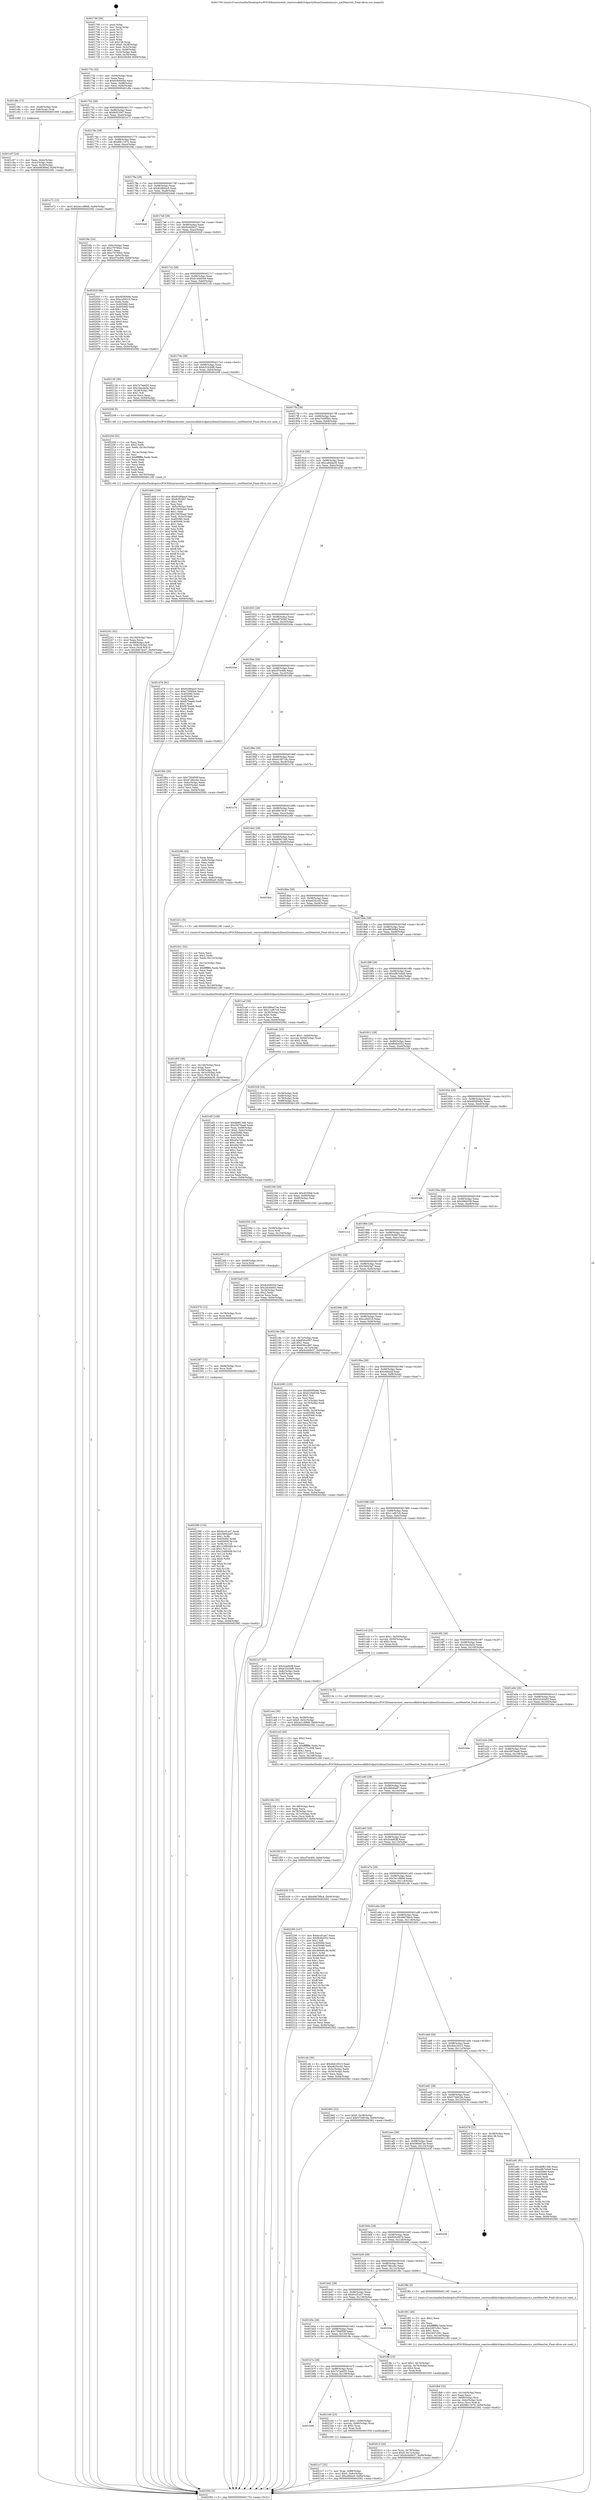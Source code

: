 digraph "0x401700" {
  label = "0x401700 (/mnt/c/Users/mathe/Desktop/tcc/POCII/binaries/extr_reactossdklib3rdpartylibxml2xmlmemory.c_xmlMemGet_Final-ollvm.out::main(0))"
  labelloc = "t"
  node[shape=record]

  Entry [label="",width=0.3,height=0.3,shape=circle,fillcolor=black,style=filled]
  "0x401732" [label="{
     0x401732 [32]\l
     | [instrs]\l
     &nbsp;&nbsp;0x401732 \<+6\>: mov -0x94(%rbp),%eax\l
     &nbsp;&nbsp;0x401738 \<+2\>: mov %eax,%ecx\l
     &nbsp;&nbsp;0x40173a \<+6\>: sub $0x8c6d005d,%ecx\l
     &nbsp;&nbsp;0x401740 \<+6\>: mov %eax,-0x98(%rbp)\l
     &nbsp;&nbsp;0x401746 \<+6\>: mov %ecx,-0x9c(%rbp)\l
     &nbsp;&nbsp;0x40174c \<+6\>: je 0000000000401c8a \<main+0x58a\>\l
  }"]
  "0x401c8a" [label="{
     0x401c8a [13]\l
     | [instrs]\l
     &nbsp;&nbsp;0x401c8a \<+4\>: mov -0x48(%rbp),%rax\l
     &nbsp;&nbsp;0x401c8e \<+4\>: mov 0x8(%rax),%rdi\l
     &nbsp;&nbsp;0x401c92 \<+5\>: call 0000000000401060 \<atoi@plt\>\l
     | [calls]\l
     &nbsp;&nbsp;0x401060 \{1\} (unknown)\l
  }"]
  "0x401752" [label="{
     0x401752 [28]\l
     | [instrs]\l
     &nbsp;&nbsp;0x401752 \<+5\>: jmp 0000000000401757 \<main+0x57\>\l
     &nbsp;&nbsp;0x401757 \<+6\>: mov -0x98(%rbp),%eax\l
     &nbsp;&nbsp;0x40175d \<+5\>: sub $0x8cf23f47,%eax\l
     &nbsp;&nbsp;0x401762 \<+6\>: mov %eax,-0xa0(%rbp)\l
     &nbsp;&nbsp;0x401768 \<+6\>: je 0000000000401e72 \<main+0x772\>\l
  }"]
  Exit [label="",width=0.3,height=0.3,shape=circle,fillcolor=black,style=filled,peripheries=2]
  "0x401e72" [label="{
     0x401e72 [15]\l
     | [instrs]\l
     &nbsp;&nbsp;0x401e72 \<+10\>: movl $0x3e1c8866,-0x94(%rbp)\l
     &nbsp;&nbsp;0x401e7c \<+5\>: jmp 0000000000402582 \<main+0xe82\>\l
  }"]
  "0x40176e" [label="{
     0x40176e [28]\l
     | [instrs]\l
     &nbsp;&nbsp;0x40176e \<+5\>: jmp 0000000000401773 \<main+0x73\>\l
     &nbsp;&nbsp;0x401773 \<+6\>: mov -0x98(%rbp),%eax\l
     &nbsp;&nbsp;0x401779 \<+5\>: sub $0x8fb11670,%eax\l
     &nbsp;&nbsp;0x40177e \<+6\>: mov %eax,-0xa4(%rbp)\l
     &nbsp;&nbsp;0x401784 \<+6\>: je 0000000000401fdc \<main+0x8dc\>\l
  }"]
  "0x402396" [label="{
     0x402396 [154]\l
     | [instrs]\l
     &nbsp;&nbsp;0x402396 \<+5\>: mov $0x6ccf1a47,%eax\l
     &nbsp;&nbsp;0x40239b \<+5\>: mov $0x3864da97,%esi\l
     &nbsp;&nbsp;0x4023a0 \<+3\>: mov $0x1,%r8b\l
     &nbsp;&nbsp;0x4023a3 \<+8\>: mov 0x405060,%r9d\l
     &nbsp;&nbsp;0x4023ab \<+8\>: mov 0x405068,%r10d\l
     &nbsp;&nbsp;0x4023b3 \<+3\>: mov %r9d,%r11d\l
     &nbsp;&nbsp;0x4023b6 \<+7\>: add $0x12480449,%r11d\l
     &nbsp;&nbsp;0x4023bd \<+4\>: sub $0x1,%r11d\l
     &nbsp;&nbsp;0x4023c1 \<+7\>: sub $0x12480449,%r11d\l
     &nbsp;&nbsp;0x4023c8 \<+4\>: imul %r11d,%r9d\l
     &nbsp;&nbsp;0x4023cc \<+4\>: and $0x1,%r9d\l
     &nbsp;&nbsp;0x4023d0 \<+4\>: cmp $0x0,%r9d\l
     &nbsp;&nbsp;0x4023d4 \<+3\>: sete %bl\l
     &nbsp;&nbsp;0x4023d7 \<+4\>: cmp $0xa,%r10d\l
     &nbsp;&nbsp;0x4023db \<+4\>: setl %r14b\l
     &nbsp;&nbsp;0x4023df \<+3\>: mov %bl,%r15b\l
     &nbsp;&nbsp;0x4023e2 \<+4\>: xor $0xff,%r15b\l
     &nbsp;&nbsp;0x4023e6 \<+3\>: mov %r14b,%r12b\l
     &nbsp;&nbsp;0x4023e9 \<+4\>: xor $0xff,%r12b\l
     &nbsp;&nbsp;0x4023ed \<+4\>: xor $0x1,%r8b\l
     &nbsp;&nbsp;0x4023f1 \<+3\>: mov %r15b,%r13b\l
     &nbsp;&nbsp;0x4023f4 \<+4\>: and $0xff,%r13b\l
     &nbsp;&nbsp;0x4023f8 \<+3\>: and %r8b,%bl\l
     &nbsp;&nbsp;0x4023fb \<+3\>: mov %r12b,%cl\l
     &nbsp;&nbsp;0x4023fe \<+3\>: and $0xff,%cl\l
     &nbsp;&nbsp;0x402401 \<+3\>: and %r8b,%r14b\l
     &nbsp;&nbsp;0x402404 \<+3\>: or %bl,%r13b\l
     &nbsp;&nbsp;0x402407 \<+3\>: or %r14b,%cl\l
     &nbsp;&nbsp;0x40240a \<+3\>: xor %cl,%r13b\l
     &nbsp;&nbsp;0x40240d \<+3\>: or %r12b,%r15b\l
     &nbsp;&nbsp;0x402410 \<+4\>: xor $0xff,%r15b\l
     &nbsp;&nbsp;0x402414 \<+4\>: or $0x1,%r8b\l
     &nbsp;&nbsp;0x402418 \<+3\>: and %r8b,%r15b\l
     &nbsp;&nbsp;0x40241b \<+3\>: or %r15b,%r13b\l
     &nbsp;&nbsp;0x40241e \<+4\>: test $0x1,%r13b\l
     &nbsp;&nbsp;0x402422 \<+3\>: cmovne %esi,%eax\l
     &nbsp;&nbsp;0x402425 \<+6\>: mov %eax,-0x94(%rbp)\l
     &nbsp;&nbsp;0x40242b \<+5\>: jmp 0000000000402582 \<main+0xe82\>\l
  }"]
  "0x401fdc" [label="{
     0x401fdc [34]\l
     | [instrs]\l
     &nbsp;&nbsp;0x401fdc \<+3\>: mov -0x6c(%rbp),%eax\l
     &nbsp;&nbsp;0x401fdf \<+5\>: sub $0xc79784ec,%eax\l
     &nbsp;&nbsp;0x401fe4 \<+3\>: add $0x1,%eax\l
     &nbsp;&nbsp;0x401fe7 \<+5\>: add $0xc79784ec,%eax\l
     &nbsp;&nbsp;0x401fec \<+3\>: mov %eax,-0x6c(%rbp)\l
     &nbsp;&nbsp;0x401fef \<+10\>: movl $0xcf7ec6f4,-0x94(%rbp)\l
     &nbsp;&nbsp;0x401ff9 \<+5\>: jmp 0000000000402582 \<main+0xe82\>\l
  }"]
  "0x40178a" [label="{
     0x40178a [28]\l
     | [instrs]\l
     &nbsp;&nbsp;0x40178a \<+5\>: jmp 000000000040178f \<main+0x8f\>\l
     &nbsp;&nbsp;0x40178f \<+6\>: mov -0x98(%rbp),%eax\l
     &nbsp;&nbsp;0x401795 \<+5\>: sub $0x92d84ac0,%eax\l
     &nbsp;&nbsp;0x40179a \<+6\>: mov %eax,-0xa8(%rbp)\l
     &nbsp;&nbsp;0x4017a0 \<+6\>: je 00000000004024a8 \<main+0xda8\>\l
  }"]
  "0x402387" [label="{
     0x402387 [15]\l
     | [instrs]\l
     &nbsp;&nbsp;0x402387 \<+7\>: mov -0x88(%rbp),%rcx\l
     &nbsp;&nbsp;0x40238e \<+3\>: mov %rcx,%rdi\l
     &nbsp;&nbsp;0x402391 \<+5\>: call 0000000000401030 \<free@plt\>\l
     | [calls]\l
     &nbsp;&nbsp;0x401030 \{1\} (unknown)\l
  }"]
  "0x4024a8" [label="{
     0x4024a8\l
  }", style=dashed]
  "0x4017a6" [label="{
     0x4017a6 [28]\l
     | [instrs]\l
     &nbsp;&nbsp;0x4017a6 \<+5\>: jmp 00000000004017ab \<main+0xab\>\l
     &nbsp;&nbsp;0x4017ab \<+6\>: mov -0x98(%rbp),%eax\l
     &nbsp;&nbsp;0x4017b1 \<+5\>: sub $0x9c440b37,%eax\l
     &nbsp;&nbsp;0x4017b6 \<+6\>: mov %eax,-0xac(%rbp)\l
     &nbsp;&nbsp;0x4017bc \<+6\>: je 000000000040202f \<main+0x92f\>\l
  }"]
  "0x40237b" [label="{
     0x40237b [12]\l
     | [instrs]\l
     &nbsp;&nbsp;0x40237b \<+4\>: mov -0x78(%rbp),%rcx\l
     &nbsp;&nbsp;0x40237f \<+3\>: mov %rcx,%rdi\l
     &nbsp;&nbsp;0x402382 \<+5\>: call 0000000000401030 \<free@plt\>\l
     | [calls]\l
     &nbsp;&nbsp;0x401030 \{1\} (unknown)\l
  }"]
  "0x40202f" [label="{
     0x40202f [86]\l
     | [instrs]\l
     &nbsp;&nbsp;0x40202f \<+5\>: mov $0xfd595b9e,%eax\l
     &nbsp;&nbsp;0x402034 \<+5\>: mov $0xca58316,%ecx\l
     &nbsp;&nbsp;0x402039 \<+2\>: xor %edx,%edx\l
     &nbsp;&nbsp;0x40203b \<+7\>: mov 0x405060,%esi\l
     &nbsp;&nbsp;0x402042 \<+7\>: mov 0x405068,%edi\l
     &nbsp;&nbsp;0x402049 \<+3\>: sub $0x1,%edx\l
     &nbsp;&nbsp;0x40204c \<+3\>: mov %esi,%r8d\l
     &nbsp;&nbsp;0x40204f \<+3\>: add %edx,%r8d\l
     &nbsp;&nbsp;0x402052 \<+4\>: imul %r8d,%esi\l
     &nbsp;&nbsp;0x402056 \<+3\>: and $0x1,%esi\l
     &nbsp;&nbsp;0x402059 \<+3\>: cmp $0x0,%esi\l
     &nbsp;&nbsp;0x40205c \<+4\>: sete %r9b\l
     &nbsp;&nbsp;0x402060 \<+3\>: cmp $0xa,%edi\l
     &nbsp;&nbsp;0x402063 \<+4\>: setl %r10b\l
     &nbsp;&nbsp;0x402067 \<+3\>: mov %r9b,%r11b\l
     &nbsp;&nbsp;0x40206a \<+3\>: and %r10b,%r11b\l
     &nbsp;&nbsp;0x40206d \<+3\>: xor %r10b,%r9b\l
     &nbsp;&nbsp;0x402070 \<+3\>: or %r9b,%r11b\l
     &nbsp;&nbsp;0x402073 \<+4\>: test $0x1,%r11b\l
     &nbsp;&nbsp;0x402077 \<+3\>: cmovne %ecx,%eax\l
     &nbsp;&nbsp;0x40207a \<+6\>: mov %eax,-0x94(%rbp)\l
     &nbsp;&nbsp;0x402080 \<+5\>: jmp 0000000000402582 \<main+0xe82\>\l
  }"]
  "0x4017c2" [label="{
     0x4017c2 [28]\l
     | [instrs]\l
     &nbsp;&nbsp;0x4017c2 \<+5\>: jmp 00000000004017c7 \<main+0xc7\>\l
     &nbsp;&nbsp;0x4017c7 \<+6\>: mov -0x98(%rbp),%eax\l
     &nbsp;&nbsp;0x4017cd \<+5\>: sub $0xb1848356,%eax\l
     &nbsp;&nbsp;0x4017d2 \<+6\>: mov %eax,-0xb0(%rbp)\l
     &nbsp;&nbsp;0x4017d8 \<+6\>: je 0000000000402120 \<main+0xa20\>\l
  }"]
  "0x40236f" [label="{
     0x40236f [12]\l
     | [instrs]\l
     &nbsp;&nbsp;0x40236f \<+4\>: mov -0x68(%rbp),%rcx\l
     &nbsp;&nbsp;0x402373 \<+3\>: mov %rcx,%rdi\l
     &nbsp;&nbsp;0x402376 \<+5\>: call 0000000000401030 \<free@plt\>\l
     | [calls]\l
     &nbsp;&nbsp;0x401030 \{1\} (unknown)\l
  }"]
  "0x402120" [label="{
     0x402120 [30]\l
     | [instrs]\l
     &nbsp;&nbsp;0x402120 \<+5\>: mov $0x7a7ae655,%eax\l
     &nbsp;&nbsp;0x402125 \<+5\>: mov $0x1bacda5e,%ecx\l
     &nbsp;&nbsp;0x40212a \<+3\>: mov -0x29(%rbp),%dl\l
     &nbsp;&nbsp;0x40212d \<+3\>: test $0x1,%dl\l
     &nbsp;&nbsp;0x402130 \<+3\>: cmovne %ecx,%eax\l
     &nbsp;&nbsp;0x402133 \<+6\>: mov %eax,-0x94(%rbp)\l
     &nbsp;&nbsp;0x402139 \<+5\>: jmp 0000000000402582 \<main+0xe82\>\l
  }"]
  "0x4017de" [label="{
     0x4017de [28]\l
     | [instrs]\l
     &nbsp;&nbsp;0x4017de \<+5\>: jmp 00000000004017e3 \<main+0xe3\>\l
     &nbsp;&nbsp;0x4017e3 \<+6\>: mov -0x98(%rbp),%eax\l
     &nbsp;&nbsp;0x4017e9 \<+5\>: sub $0xb3242bf8,%eax\l
     &nbsp;&nbsp;0x4017ee \<+6\>: mov %eax,-0xb4(%rbp)\l
     &nbsp;&nbsp;0x4017f4 \<+6\>: je 0000000000402208 \<main+0xb08\>\l
  }"]
  "0x40235d" [label="{
     0x40235d [18]\l
     | [instrs]\l
     &nbsp;&nbsp;0x40235d \<+4\>: mov -0x58(%rbp),%rcx\l
     &nbsp;&nbsp;0x402361 \<+3\>: mov %rcx,%rdi\l
     &nbsp;&nbsp;0x402364 \<+6\>: mov %eax,-0x154(%rbp)\l
     &nbsp;&nbsp;0x40236a \<+5\>: call 0000000000401030 \<free@plt\>\l
     | [calls]\l
     &nbsp;&nbsp;0x401030 \{1\} (unknown)\l
  }"]
  "0x402208" [label="{
     0x402208 [5]\l
     | [instrs]\l
     &nbsp;&nbsp;0x402208 \<+5\>: call 0000000000401160 \<next_i\>\l
     | [calls]\l
     &nbsp;&nbsp;0x401160 \{1\} (/mnt/c/Users/mathe/Desktop/tcc/POCII/binaries/extr_reactossdklib3rdpartylibxml2xmlmemory.c_xmlMemGet_Final-ollvm.out::next_i)\l
  }"]
  "0x4017fa" [label="{
     0x4017fa [28]\l
     | [instrs]\l
     &nbsp;&nbsp;0x4017fa \<+5\>: jmp 00000000004017ff \<main+0xff\>\l
     &nbsp;&nbsp;0x4017ff \<+6\>: mov -0x98(%rbp),%eax\l
     &nbsp;&nbsp;0x401805 \<+5\>: sub $0xc7c095b4,%eax\l
     &nbsp;&nbsp;0x40180a \<+6\>: mov %eax,-0xb8(%rbp)\l
     &nbsp;&nbsp;0x401810 \<+6\>: je 0000000000401dd4 \<main+0x6d4\>\l
  }"]
  "0x402340" [label="{
     0x402340 [29]\l
     | [instrs]\l
     &nbsp;&nbsp;0x402340 \<+10\>: movabs $0x4030b6,%rdi\l
     &nbsp;&nbsp;0x40234a \<+6\>: mov %eax,-0x90(%rbp)\l
     &nbsp;&nbsp;0x402350 \<+6\>: mov -0x90(%rbp),%esi\l
     &nbsp;&nbsp;0x402356 \<+2\>: mov $0x0,%al\l
     &nbsp;&nbsp;0x402358 \<+5\>: call 0000000000401040 \<printf@plt\>\l
     | [calls]\l
     &nbsp;&nbsp;0x401040 \{1\} (unknown)\l
  }"]
  "0x401dd4" [label="{
     0x401dd4 [158]\l
     | [instrs]\l
     &nbsp;&nbsp;0x401dd4 \<+5\>: mov $0x92d84ac0,%eax\l
     &nbsp;&nbsp;0x401dd9 \<+5\>: mov $0x8cf23f47,%ecx\l
     &nbsp;&nbsp;0x401dde \<+2\>: mov $0x1,%dl\l
     &nbsp;&nbsp;0x401de0 \<+2\>: xor %esi,%esi\l
     &nbsp;&nbsp;0x401de2 \<+3\>: mov -0x5c(%rbp),%edi\l
     &nbsp;&nbsp;0x401de5 \<+6\>: add $0x10b50aad,%edi\l
     &nbsp;&nbsp;0x401deb \<+3\>: add $0x1,%edi\l
     &nbsp;&nbsp;0x401dee \<+6\>: sub $0x10b50aad,%edi\l
     &nbsp;&nbsp;0x401df4 \<+3\>: mov %edi,-0x5c(%rbp)\l
     &nbsp;&nbsp;0x401df7 \<+7\>: mov 0x405060,%edi\l
     &nbsp;&nbsp;0x401dfe \<+8\>: mov 0x405068,%r8d\l
     &nbsp;&nbsp;0x401e06 \<+3\>: sub $0x1,%esi\l
     &nbsp;&nbsp;0x401e09 \<+3\>: mov %edi,%r9d\l
     &nbsp;&nbsp;0x401e0c \<+3\>: add %esi,%r9d\l
     &nbsp;&nbsp;0x401e0f \<+4\>: imul %r9d,%edi\l
     &nbsp;&nbsp;0x401e13 \<+3\>: and $0x1,%edi\l
     &nbsp;&nbsp;0x401e16 \<+3\>: cmp $0x0,%edi\l
     &nbsp;&nbsp;0x401e19 \<+4\>: sete %r10b\l
     &nbsp;&nbsp;0x401e1d \<+4\>: cmp $0xa,%r8d\l
     &nbsp;&nbsp;0x401e21 \<+4\>: setl %r11b\l
     &nbsp;&nbsp;0x401e25 \<+3\>: mov %r10b,%bl\l
     &nbsp;&nbsp;0x401e28 \<+3\>: xor $0xff,%bl\l
     &nbsp;&nbsp;0x401e2b \<+3\>: mov %r11b,%r14b\l
     &nbsp;&nbsp;0x401e2e \<+4\>: xor $0xff,%r14b\l
     &nbsp;&nbsp;0x401e32 \<+3\>: xor $0x1,%dl\l
     &nbsp;&nbsp;0x401e35 \<+3\>: mov %bl,%r15b\l
     &nbsp;&nbsp;0x401e38 \<+4\>: and $0xff,%r15b\l
     &nbsp;&nbsp;0x401e3c \<+3\>: and %dl,%r10b\l
     &nbsp;&nbsp;0x401e3f \<+3\>: mov %r14b,%r12b\l
     &nbsp;&nbsp;0x401e42 \<+4\>: and $0xff,%r12b\l
     &nbsp;&nbsp;0x401e46 \<+3\>: and %dl,%r11b\l
     &nbsp;&nbsp;0x401e49 \<+3\>: or %r10b,%r15b\l
     &nbsp;&nbsp;0x401e4c \<+3\>: or %r11b,%r12b\l
     &nbsp;&nbsp;0x401e4f \<+3\>: xor %r12b,%r15b\l
     &nbsp;&nbsp;0x401e52 \<+3\>: or %r14b,%bl\l
     &nbsp;&nbsp;0x401e55 \<+3\>: xor $0xff,%bl\l
     &nbsp;&nbsp;0x401e58 \<+3\>: or $0x1,%dl\l
     &nbsp;&nbsp;0x401e5b \<+2\>: and %dl,%bl\l
     &nbsp;&nbsp;0x401e5d \<+3\>: or %bl,%r15b\l
     &nbsp;&nbsp;0x401e60 \<+4\>: test $0x1,%r15b\l
     &nbsp;&nbsp;0x401e64 \<+3\>: cmovne %ecx,%eax\l
     &nbsp;&nbsp;0x401e67 \<+6\>: mov %eax,-0x94(%rbp)\l
     &nbsp;&nbsp;0x401e6d \<+5\>: jmp 0000000000402582 \<main+0xe82\>\l
  }"]
  "0x401816" [label="{
     0x401816 [28]\l
     | [instrs]\l
     &nbsp;&nbsp;0x401816 \<+5\>: jmp 000000000040181b \<main+0x11b\>\l
     &nbsp;&nbsp;0x40181b \<+6\>: mov -0x98(%rbp),%eax\l
     &nbsp;&nbsp;0x401821 \<+5\>: sub $0xca6dda39,%eax\l
     &nbsp;&nbsp;0x401826 \<+6\>: mov %eax,-0xbc(%rbp)\l
     &nbsp;&nbsp;0x40182c \<+6\>: je 0000000000401d79 \<main+0x679\>\l
  }"]
  "0x402241" [label="{
     0x402241 [42]\l
     | [instrs]\l
     &nbsp;&nbsp;0x402241 \<+6\>: mov -0x150(%rbp),%ecx\l
     &nbsp;&nbsp;0x402247 \<+3\>: imul %eax,%ecx\l
     &nbsp;&nbsp;0x40224a \<+7\>: mov -0x88(%rbp),%r8\l
     &nbsp;&nbsp;0x402251 \<+7\>: movslq -0x8c(%rbp),%r9\l
     &nbsp;&nbsp;0x402258 \<+4\>: mov %ecx,(%r8,%r9,4)\l
     &nbsp;&nbsp;0x40225c \<+10\>: movl $0xd6b7dc47,-0x94(%rbp)\l
     &nbsp;&nbsp;0x402266 \<+5\>: jmp 0000000000402582 \<main+0xe82\>\l
  }"]
  "0x401d79" [label="{
     0x401d79 [91]\l
     | [instrs]\l
     &nbsp;&nbsp;0x401d79 \<+5\>: mov $0x92d84ac0,%eax\l
     &nbsp;&nbsp;0x401d7e \<+5\>: mov $0xc7c095b4,%ecx\l
     &nbsp;&nbsp;0x401d83 \<+7\>: mov 0x405060,%edx\l
     &nbsp;&nbsp;0x401d8a \<+7\>: mov 0x405068,%esi\l
     &nbsp;&nbsp;0x401d91 \<+2\>: mov %edx,%edi\l
     &nbsp;&nbsp;0x401d93 \<+6\>: add $0xfb7baef4,%edi\l
     &nbsp;&nbsp;0x401d99 \<+3\>: sub $0x1,%edi\l
     &nbsp;&nbsp;0x401d9c \<+6\>: sub $0xfb7baef4,%edi\l
     &nbsp;&nbsp;0x401da2 \<+3\>: imul %edi,%edx\l
     &nbsp;&nbsp;0x401da5 \<+3\>: and $0x1,%edx\l
     &nbsp;&nbsp;0x401da8 \<+3\>: cmp $0x0,%edx\l
     &nbsp;&nbsp;0x401dab \<+4\>: sete %r8b\l
     &nbsp;&nbsp;0x401daf \<+3\>: cmp $0xa,%esi\l
     &nbsp;&nbsp;0x401db2 \<+4\>: setl %r9b\l
     &nbsp;&nbsp;0x401db6 \<+3\>: mov %r8b,%r10b\l
     &nbsp;&nbsp;0x401db9 \<+3\>: and %r9b,%r10b\l
     &nbsp;&nbsp;0x401dbc \<+3\>: xor %r9b,%r8b\l
     &nbsp;&nbsp;0x401dbf \<+3\>: or %r8b,%r10b\l
     &nbsp;&nbsp;0x401dc2 \<+4\>: test $0x1,%r10b\l
     &nbsp;&nbsp;0x401dc6 \<+3\>: cmovne %ecx,%eax\l
     &nbsp;&nbsp;0x401dc9 \<+6\>: mov %eax,-0x94(%rbp)\l
     &nbsp;&nbsp;0x401dcf \<+5\>: jmp 0000000000402582 \<main+0xe82\>\l
  }"]
  "0x401832" [label="{
     0x401832 [28]\l
     | [instrs]\l
     &nbsp;&nbsp;0x401832 \<+5\>: jmp 0000000000401837 \<main+0x137\>\l
     &nbsp;&nbsp;0x401837 \<+6\>: mov -0x98(%rbp),%eax\l
     &nbsp;&nbsp;0x40183d \<+5\>: sub $0xcdf7b5b6,%eax\l
     &nbsp;&nbsp;0x401842 \<+6\>: mov %eax,-0xc0(%rbp)\l
     &nbsp;&nbsp;0x401848 \<+6\>: je 000000000040244e \<main+0xd4e\>\l
  }"]
  "0x40220d" [label="{
     0x40220d [52]\l
     | [instrs]\l
     &nbsp;&nbsp;0x40220d \<+2\>: xor %ecx,%ecx\l
     &nbsp;&nbsp;0x40220f \<+5\>: mov $0x2,%edx\l
     &nbsp;&nbsp;0x402214 \<+6\>: mov %edx,-0x14c(%rbp)\l
     &nbsp;&nbsp;0x40221a \<+1\>: cltd\l
     &nbsp;&nbsp;0x40221b \<+6\>: mov -0x14c(%rbp),%esi\l
     &nbsp;&nbsp;0x402221 \<+2\>: idiv %esi\l
     &nbsp;&nbsp;0x402223 \<+6\>: imul $0xfffffffe,%edx,%edx\l
     &nbsp;&nbsp;0x402229 \<+2\>: mov %ecx,%edi\l
     &nbsp;&nbsp;0x40222b \<+2\>: sub %edx,%edi\l
     &nbsp;&nbsp;0x40222d \<+2\>: mov %ecx,%edx\l
     &nbsp;&nbsp;0x40222f \<+3\>: sub $0x1,%edx\l
     &nbsp;&nbsp;0x402232 \<+2\>: add %edx,%edi\l
     &nbsp;&nbsp;0x402234 \<+2\>: sub %edi,%ecx\l
     &nbsp;&nbsp;0x402236 \<+6\>: mov %ecx,-0x150(%rbp)\l
     &nbsp;&nbsp;0x40223c \<+5\>: call 0000000000401160 \<next_i\>\l
     | [calls]\l
     &nbsp;&nbsp;0x401160 \{1\} (/mnt/c/Users/mathe/Desktop/tcc/POCII/binaries/extr_reactossdklib3rdpartylibxml2xmlmemory.c_xmlMemGet_Final-ollvm.out::next_i)\l
  }"]
  "0x40244e" [label="{
     0x40244e\l
  }", style=dashed]
  "0x40184e" [label="{
     0x40184e [28]\l
     | [instrs]\l
     &nbsp;&nbsp;0x40184e \<+5\>: jmp 0000000000401853 \<main+0x153\>\l
     &nbsp;&nbsp;0x401853 \<+6\>: mov -0x98(%rbp),%eax\l
     &nbsp;&nbsp;0x401859 \<+5\>: sub $0xcf7ec6f4,%eax\l
     &nbsp;&nbsp;0x40185e \<+6\>: mov %eax,-0xc4(%rbp)\l
     &nbsp;&nbsp;0x401864 \<+6\>: je 0000000000401f6e \<main+0x86e\>\l
  }"]
  "0x4021c7" [label="{
     0x4021c7 [32]\l
     | [instrs]\l
     &nbsp;&nbsp;0x4021c7 \<+7\>: mov %rax,-0x88(%rbp)\l
     &nbsp;&nbsp;0x4021ce \<+10\>: movl $0x0,-0x8c(%rbp)\l
     &nbsp;&nbsp;0x4021d8 \<+10\>: movl $0xcfd0a2f,-0x94(%rbp)\l
     &nbsp;&nbsp;0x4021e2 \<+5\>: jmp 0000000000402582 \<main+0xe82\>\l
  }"]
  "0x401f6e" [label="{
     0x401f6e [30]\l
     | [instrs]\l
     &nbsp;&nbsp;0x401f6e \<+5\>: mov $0x7594f59f,%eax\l
     &nbsp;&nbsp;0x401f73 \<+5\>: mov $0x67d6cc6e,%ecx\l
     &nbsp;&nbsp;0x401f78 \<+3\>: mov -0x6c(%rbp),%edx\l
     &nbsp;&nbsp;0x401f7b \<+3\>: cmp -0x60(%rbp),%edx\l
     &nbsp;&nbsp;0x401f7e \<+3\>: cmovl %ecx,%eax\l
     &nbsp;&nbsp;0x401f81 \<+6\>: mov %eax,-0x94(%rbp)\l
     &nbsp;&nbsp;0x401f87 \<+5\>: jmp 0000000000402582 \<main+0xe82\>\l
  }"]
  "0x40186a" [label="{
     0x40186a [28]\l
     | [instrs]\l
     &nbsp;&nbsp;0x40186a \<+5\>: jmp 000000000040186f \<main+0x16f\>\l
     &nbsp;&nbsp;0x40186f \<+6\>: mov -0x98(%rbp),%eax\l
     &nbsp;&nbsp;0x401875 \<+5\>: sub $0xd1d9716c,%eax\l
     &nbsp;&nbsp;0x40187a \<+6\>: mov %eax,-0xc8(%rbp)\l
     &nbsp;&nbsp;0x401880 \<+6\>: je 0000000000401c7b \<main+0x57b\>\l
  }"]
  "0x401b96" [label="{
     0x401b96\l
  }", style=dashed]
  "0x401c7b" [label="{
     0x401c7b\l
  }", style=dashed]
  "0x401886" [label="{
     0x401886 [28]\l
     | [instrs]\l
     &nbsp;&nbsp;0x401886 \<+5\>: jmp 000000000040188b \<main+0x18b\>\l
     &nbsp;&nbsp;0x40188b \<+6\>: mov -0x98(%rbp),%eax\l
     &nbsp;&nbsp;0x401891 \<+5\>: sub $0xd6b7dc47,%eax\l
     &nbsp;&nbsp;0x401896 \<+6\>: mov %eax,-0xcc(%rbp)\l
     &nbsp;&nbsp;0x40189c \<+6\>: je 000000000040226b \<main+0xb6b\>\l
  }"]
  "0x4021b0" [label="{
     0x4021b0 [23]\l
     | [instrs]\l
     &nbsp;&nbsp;0x4021b0 \<+7\>: movl $0x1,-0x80(%rbp)\l
     &nbsp;&nbsp;0x4021b7 \<+4\>: movslq -0x80(%rbp),%rax\l
     &nbsp;&nbsp;0x4021bb \<+4\>: shl $0x2,%rax\l
     &nbsp;&nbsp;0x4021bf \<+3\>: mov %rax,%rdi\l
     &nbsp;&nbsp;0x4021c2 \<+5\>: call 0000000000401050 \<malloc@plt\>\l
     | [calls]\l
     &nbsp;&nbsp;0x401050 \{1\} (unknown)\l
  }"]
  "0x40226b" [label="{
     0x40226b [42]\l
     | [instrs]\l
     &nbsp;&nbsp;0x40226b \<+2\>: xor %eax,%eax\l
     &nbsp;&nbsp;0x40226d \<+6\>: mov -0x8c(%rbp),%ecx\l
     &nbsp;&nbsp;0x402273 \<+2\>: mov %eax,%edx\l
     &nbsp;&nbsp;0x402275 \<+2\>: sub %ecx,%edx\l
     &nbsp;&nbsp;0x402277 \<+2\>: mov %eax,%ecx\l
     &nbsp;&nbsp;0x402279 \<+3\>: sub $0x1,%ecx\l
     &nbsp;&nbsp;0x40227c \<+2\>: add %ecx,%edx\l
     &nbsp;&nbsp;0x40227e \<+2\>: sub %edx,%eax\l
     &nbsp;&nbsp;0x402280 \<+6\>: mov %eax,-0x8c(%rbp)\l
     &nbsp;&nbsp;0x402286 \<+10\>: movl $0xcfd0a2f,-0x94(%rbp)\l
     &nbsp;&nbsp;0x402290 \<+5\>: jmp 0000000000402582 \<main+0xe82\>\l
  }"]
  "0x4018a2" [label="{
     0x4018a2 [28]\l
     | [instrs]\l
     &nbsp;&nbsp;0x4018a2 \<+5\>: jmp 00000000004018a7 \<main+0x1a7\>\l
     &nbsp;&nbsp;0x4018a7 \<+6\>: mov -0x98(%rbp),%eax\l
     &nbsp;&nbsp;0x4018ad \<+5\>: sub $0xdbf613d6,%eax\l
     &nbsp;&nbsp;0x4018b2 \<+6\>: mov %eax,-0xd0(%rbp)\l
     &nbsp;&nbsp;0x4018b8 \<+6\>: je 00000000004024ca \<main+0xdca\>\l
  }"]
  "0x40216b" [label="{
     0x40216b [35]\l
     | [instrs]\l
     &nbsp;&nbsp;0x40216b \<+6\>: mov -0x148(%rbp),%ecx\l
     &nbsp;&nbsp;0x402171 \<+3\>: imul %eax,%ecx\l
     &nbsp;&nbsp;0x402174 \<+4\>: mov -0x78(%rbp),%rsi\l
     &nbsp;&nbsp;0x402178 \<+4\>: movslq -0x7c(%rbp),%rdi\l
     &nbsp;&nbsp;0x40217c \<+3\>: mov %ecx,(%rsi,%rdi,4)\l
     &nbsp;&nbsp;0x40217f \<+10\>: movl $0x5b603a7,-0x94(%rbp)\l
     &nbsp;&nbsp;0x402189 \<+5\>: jmp 0000000000402582 \<main+0xe82\>\l
  }"]
  "0x4024ca" [label="{
     0x4024ca\l
  }", style=dashed]
  "0x4018be" [label="{
     0x4018be [28]\l
     | [instrs]\l
     &nbsp;&nbsp;0x4018be \<+5\>: jmp 00000000004018c3 \<main+0x1c3\>\l
     &nbsp;&nbsp;0x4018c3 \<+6\>: mov -0x98(%rbp),%eax\l
     &nbsp;&nbsp;0x4018c9 \<+5\>: sub $0xe625cc02,%eax\l
     &nbsp;&nbsp;0x4018ce \<+6\>: mov %eax,-0xd4(%rbp)\l
     &nbsp;&nbsp;0x4018d4 \<+6\>: je 0000000000401d1c \<main+0x61c\>\l
  }"]
  "0x402143" [label="{
     0x402143 [40]\l
     | [instrs]\l
     &nbsp;&nbsp;0x402143 \<+5\>: mov $0x2,%ecx\l
     &nbsp;&nbsp;0x402148 \<+1\>: cltd\l
     &nbsp;&nbsp;0x402149 \<+2\>: idiv %ecx\l
     &nbsp;&nbsp;0x40214b \<+6\>: imul $0xfffffffe,%edx,%ecx\l
     &nbsp;&nbsp;0x402151 \<+6\>: sub $0x1171c208,%ecx\l
     &nbsp;&nbsp;0x402157 \<+3\>: add $0x1,%ecx\l
     &nbsp;&nbsp;0x40215a \<+6\>: add $0x1171c208,%ecx\l
     &nbsp;&nbsp;0x402160 \<+6\>: mov %ecx,-0x148(%rbp)\l
     &nbsp;&nbsp;0x402166 \<+5\>: call 0000000000401160 \<next_i\>\l
     | [calls]\l
     &nbsp;&nbsp;0x401160 \{1\} (/mnt/c/Users/mathe/Desktop/tcc/POCII/binaries/extr_reactossdklib3rdpartylibxml2xmlmemory.c_xmlMemGet_Final-ollvm.out::next_i)\l
  }"]
  "0x401d1c" [label="{
     0x401d1c [5]\l
     | [instrs]\l
     &nbsp;&nbsp;0x401d1c \<+5\>: call 0000000000401160 \<next_i\>\l
     | [calls]\l
     &nbsp;&nbsp;0x401160 \{1\} (/mnt/c/Users/mathe/Desktop/tcc/POCII/binaries/extr_reactossdklib3rdpartylibxml2xmlmemory.c_xmlMemGet_Final-ollvm.out::next_i)\l
  }"]
  "0x4018da" [label="{
     0x4018da [28]\l
     | [instrs]\l
     &nbsp;&nbsp;0x4018da \<+5\>: jmp 00000000004018df \<main+0x1df\>\l
     &nbsp;&nbsp;0x4018df \<+6\>: mov -0x98(%rbp),%eax\l
     &nbsp;&nbsp;0x4018e5 \<+5\>: sub $0xe98369ef,%eax\l
     &nbsp;&nbsp;0x4018ea \<+6\>: mov %eax,-0xd8(%rbp)\l
     &nbsp;&nbsp;0x4018f0 \<+6\>: je 0000000000401caf \<main+0x5af\>\l
  }"]
  "0x402015" [label="{
     0x402015 [26]\l
     | [instrs]\l
     &nbsp;&nbsp;0x402015 \<+4\>: mov %rax,-0x78(%rbp)\l
     &nbsp;&nbsp;0x402019 \<+7\>: movl $0x0,-0x7c(%rbp)\l
     &nbsp;&nbsp;0x402020 \<+10\>: movl $0x9c440b37,-0x94(%rbp)\l
     &nbsp;&nbsp;0x40202a \<+5\>: jmp 0000000000402582 \<main+0xe82\>\l
  }"]
  "0x401caf" [label="{
     0x401caf [30]\l
     | [instrs]\l
     &nbsp;&nbsp;0x401caf \<+5\>: mov $0x586ed7ae,%eax\l
     &nbsp;&nbsp;0x401cb4 \<+5\>: mov $0x11afb7c6,%ecx\l
     &nbsp;&nbsp;0x401cb9 \<+3\>: mov -0x30(%rbp),%edx\l
     &nbsp;&nbsp;0x401cbc \<+3\>: cmp $0x0,%edx\l
     &nbsp;&nbsp;0x401cbf \<+3\>: cmove %ecx,%eax\l
     &nbsp;&nbsp;0x401cc2 \<+6\>: mov %eax,-0x94(%rbp)\l
     &nbsp;&nbsp;0x401cc8 \<+5\>: jmp 0000000000402582 \<main+0xe82\>\l
  }"]
  "0x4018f6" [label="{
     0x4018f6 [28]\l
     | [instrs]\l
     &nbsp;&nbsp;0x4018f6 \<+5\>: jmp 00000000004018fb \<main+0x1fb\>\l
     &nbsp;&nbsp;0x4018fb \<+6\>: mov -0x98(%rbp),%eax\l
     &nbsp;&nbsp;0x401901 \<+5\>: sub $0xe9b7e0e9,%eax\l
     &nbsp;&nbsp;0x401906 \<+6\>: mov %eax,-0xdc(%rbp)\l
     &nbsp;&nbsp;0x40190c \<+6\>: je 0000000000401edc \<main+0x7dc\>\l
  }"]
  "0x401b7a" [label="{
     0x401b7a [28]\l
     | [instrs]\l
     &nbsp;&nbsp;0x401b7a \<+5\>: jmp 0000000000401b7f \<main+0x47f\>\l
     &nbsp;&nbsp;0x401b7f \<+6\>: mov -0x98(%rbp),%eax\l
     &nbsp;&nbsp;0x401b85 \<+5\>: sub $0x7a7ae655,%eax\l
     &nbsp;&nbsp;0x401b8a \<+6\>: mov %eax,-0x138(%rbp)\l
     &nbsp;&nbsp;0x401b90 \<+6\>: je 00000000004021b0 \<main+0xab0\>\l
  }"]
  "0x401edc" [label="{
     0x401edc [23]\l
     | [instrs]\l
     &nbsp;&nbsp;0x401edc \<+7\>: movl $0x1,-0x60(%rbp)\l
     &nbsp;&nbsp;0x401ee3 \<+4\>: movslq -0x60(%rbp),%rax\l
     &nbsp;&nbsp;0x401ee7 \<+4\>: shl $0x2,%rax\l
     &nbsp;&nbsp;0x401eeb \<+3\>: mov %rax,%rdi\l
     &nbsp;&nbsp;0x401eee \<+5\>: call 0000000000401050 \<malloc@plt\>\l
     | [calls]\l
     &nbsp;&nbsp;0x401050 \{1\} (unknown)\l
  }"]
  "0x401912" [label="{
     0x401912 [28]\l
     | [instrs]\l
     &nbsp;&nbsp;0x401912 \<+5\>: jmp 0000000000401917 \<main+0x217\>\l
     &nbsp;&nbsp;0x401917 \<+6\>: mov -0x98(%rbp),%eax\l
     &nbsp;&nbsp;0x40191d \<+5\>: sub $0xfb4b4552,%eax\l
     &nbsp;&nbsp;0x401922 \<+6\>: mov %eax,-0xe0(%rbp)\l
     &nbsp;&nbsp;0x401928 \<+6\>: je 0000000000402328 \<main+0xc28\>\l
  }"]
  "0x401ffe" [label="{
     0x401ffe [23]\l
     | [instrs]\l
     &nbsp;&nbsp;0x401ffe \<+7\>: movl $0x1,-0x70(%rbp)\l
     &nbsp;&nbsp;0x402005 \<+4\>: movslq -0x70(%rbp),%rax\l
     &nbsp;&nbsp;0x402009 \<+4\>: shl $0x2,%rax\l
     &nbsp;&nbsp;0x40200d \<+3\>: mov %rax,%rdi\l
     &nbsp;&nbsp;0x402010 \<+5\>: call 0000000000401050 \<malloc@plt\>\l
     | [calls]\l
     &nbsp;&nbsp;0x401050 \{1\} (unknown)\l
  }"]
  "0x402328" [label="{
     0x402328 [24]\l
     | [instrs]\l
     &nbsp;&nbsp;0x402328 \<+4\>: mov -0x58(%rbp),%rdi\l
     &nbsp;&nbsp;0x40232c \<+4\>: mov -0x68(%rbp),%rsi\l
     &nbsp;&nbsp;0x402330 \<+4\>: mov -0x78(%rbp),%rdx\l
     &nbsp;&nbsp;0x402334 \<+7\>: mov -0x88(%rbp),%rcx\l
     &nbsp;&nbsp;0x40233b \<+5\>: call 00000000004013f0 \<xmlMemGet\>\l
     | [calls]\l
     &nbsp;&nbsp;0x4013f0 \{1\} (/mnt/c/Users/mathe/Desktop/tcc/POCII/binaries/extr_reactossdklib3rdpartylibxml2xmlmemory.c_xmlMemGet_Final-ollvm.out::xmlMemGet)\l
  }"]
  "0x40192e" [label="{
     0x40192e [28]\l
     | [instrs]\l
     &nbsp;&nbsp;0x40192e \<+5\>: jmp 0000000000401933 \<main+0x233\>\l
     &nbsp;&nbsp;0x401933 \<+6\>: mov -0x98(%rbp),%eax\l
     &nbsp;&nbsp;0x401939 \<+5\>: sub $0xfd595b9e,%eax\l
     &nbsp;&nbsp;0x40193e \<+6\>: mov %eax,-0xe4(%rbp)\l
     &nbsp;&nbsp;0x401944 \<+6\>: je 00000000004024fb \<main+0xdfb\>\l
  }"]
  "0x401b5e" [label="{
     0x401b5e [28]\l
     | [instrs]\l
     &nbsp;&nbsp;0x401b5e \<+5\>: jmp 0000000000401b63 \<main+0x463\>\l
     &nbsp;&nbsp;0x401b63 \<+6\>: mov -0x98(%rbp),%eax\l
     &nbsp;&nbsp;0x401b69 \<+5\>: sub $0x7594f59f,%eax\l
     &nbsp;&nbsp;0x401b6e \<+6\>: mov %eax,-0x134(%rbp)\l
     &nbsp;&nbsp;0x401b74 \<+6\>: je 0000000000401ffe \<main+0x8fe\>\l
  }"]
  "0x4024fb" [label="{
     0x4024fb\l
  }", style=dashed]
  "0x40194a" [label="{
     0x40194a [28]\l
     | [instrs]\l
     &nbsp;&nbsp;0x40194a \<+5\>: jmp 000000000040194f \<main+0x24f\>\l
     &nbsp;&nbsp;0x40194f \<+6\>: mov -0x98(%rbp),%eax\l
     &nbsp;&nbsp;0x401955 \<+5\>: sub $0x29bb539,%eax\l
     &nbsp;&nbsp;0x40195a \<+6\>: mov %eax,-0xe8(%rbp)\l
     &nbsp;&nbsp;0x401960 \<+6\>: je 0000000000401c14 \<main+0x514\>\l
  }"]
  "0x40250a" [label="{
     0x40250a\l
  }", style=dashed]
  "0x401c14" [label="{
     0x401c14\l
  }", style=dashed]
  "0x401966" [label="{
     0x401966 [28]\l
     | [instrs]\l
     &nbsp;&nbsp;0x401966 \<+5\>: jmp 000000000040196b \<main+0x26b\>\l
     &nbsp;&nbsp;0x40196b \<+6\>: mov -0x98(%rbp),%eax\l
     &nbsp;&nbsp;0x401971 \<+5\>: sub $0x529cfef,%eax\l
     &nbsp;&nbsp;0x401976 \<+6\>: mov %eax,-0xec(%rbp)\l
     &nbsp;&nbsp;0x40197c \<+6\>: je 0000000000401ba0 \<main+0x4a0\>\l
  }"]
  "0x401fb9" [label="{
     0x401fb9 [35]\l
     | [instrs]\l
     &nbsp;&nbsp;0x401fb9 \<+6\>: mov -0x144(%rbp),%ecx\l
     &nbsp;&nbsp;0x401fbf \<+3\>: imul %eax,%ecx\l
     &nbsp;&nbsp;0x401fc2 \<+4\>: mov -0x68(%rbp),%rsi\l
     &nbsp;&nbsp;0x401fc6 \<+4\>: movslq -0x6c(%rbp),%rdi\l
     &nbsp;&nbsp;0x401fca \<+3\>: mov %ecx,(%rsi,%rdi,4)\l
     &nbsp;&nbsp;0x401fcd \<+10\>: movl $0x8fb11670,-0x94(%rbp)\l
     &nbsp;&nbsp;0x401fd7 \<+5\>: jmp 0000000000402582 \<main+0xe82\>\l
  }"]
  "0x401ba0" [label="{
     0x401ba0 [30]\l
     | [instrs]\l
     &nbsp;&nbsp;0x401ba0 \<+5\>: mov $0x8c6d005d,%eax\l
     &nbsp;&nbsp;0x401ba5 \<+5\>: mov $0x2dc44402,%ecx\l
     &nbsp;&nbsp;0x401baa \<+3\>: mov -0x34(%rbp),%edx\l
     &nbsp;&nbsp;0x401bad \<+3\>: cmp $0x2,%edx\l
     &nbsp;&nbsp;0x401bb0 \<+3\>: cmovne %ecx,%eax\l
     &nbsp;&nbsp;0x401bb3 \<+6\>: mov %eax,-0x94(%rbp)\l
     &nbsp;&nbsp;0x401bb9 \<+5\>: jmp 0000000000402582 \<main+0xe82\>\l
  }"]
  "0x401982" [label="{
     0x401982 [28]\l
     | [instrs]\l
     &nbsp;&nbsp;0x401982 \<+5\>: jmp 0000000000401987 \<main+0x287\>\l
     &nbsp;&nbsp;0x401987 \<+6\>: mov -0x98(%rbp),%eax\l
     &nbsp;&nbsp;0x40198d \<+5\>: sub $0x5b603a7,%eax\l
     &nbsp;&nbsp;0x401992 \<+6\>: mov %eax,-0xf0(%rbp)\l
     &nbsp;&nbsp;0x401998 \<+6\>: je 000000000040218e \<main+0xa8e\>\l
  }"]
  "0x402582" [label="{
     0x402582 [5]\l
     | [instrs]\l
     &nbsp;&nbsp;0x402582 \<+5\>: jmp 0000000000401732 \<main+0x32\>\l
  }"]
  "0x401700" [label="{
     0x401700 [50]\l
     | [instrs]\l
     &nbsp;&nbsp;0x401700 \<+1\>: push %rbp\l
     &nbsp;&nbsp;0x401701 \<+3\>: mov %rsp,%rbp\l
     &nbsp;&nbsp;0x401704 \<+2\>: push %r15\l
     &nbsp;&nbsp;0x401706 \<+2\>: push %r14\l
     &nbsp;&nbsp;0x401708 \<+2\>: push %r13\l
     &nbsp;&nbsp;0x40170a \<+2\>: push %r12\l
     &nbsp;&nbsp;0x40170c \<+1\>: push %rbx\l
     &nbsp;&nbsp;0x40170d \<+7\>: sub $0x138,%rsp\l
     &nbsp;&nbsp;0x401714 \<+7\>: movl $0x0,-0x38(%rbp)\l
     &nbsp;&nbsp;0x40171b \<+3\>: mov %edi,-0x3c(%rbp)\l
     &nbsp;&nbsp;0x40171e \<+4\>: mov %rsi,-0x48(%rbp)\l
     &nbsp;&nbsp;0x401722 \<+3\>: mov -0x3c(%rbp),%edi\l
     &nbsp;&nbsp;0x401725 \<+3\>: mov %edi,-0x34(%rbp)\l
     &nbsp;&nbsp;0x401728 \<+10\>: movl $0x529cfef,-0x94(%rbp)\l
  }"]
  "0x401c97" [label="{
     0x401c97 [24]\l
     | [instrs]\l
     &nbsp;&nbsp;0x401c97 \<+3\>: mov %eax,-0x4c(%rbp)\l
     &nbsp;&nbsp;0x401c9a \<+3\>: mov -0x4c(%rbp),%eax\l
     &nbsp;&nbsp;0x401c9d \<+3\>: mov %eax,-0x30(%rbp)\l
     &nbsp;&nbsp;0x401ca0 \<+10\>: movl $0xe98369ef,-0x94(%rbp)\l
     &nbsp;&nbsp;0x401caa \<+5\>: jmp 0000000000402582 \<main+0xe82\>\l
  }"]
  "0x401f91" [label="{
     0x401f91 [40]\l
     | [instrs]\l
     &nbsp;&nbsp;0x401f91 \<+5\>: mov $0x2,%ecx\l
     &nbsp;&nbsp;0x401f96 \<+1\>: cltd\l
     &nbsp;&nbsp;0x401f97 \<+2\>: idiv %ecx\l
     &nbsp;&nbsp;0x401f99 \<+6\>: imul $0xfffffffe,%edx,%ecx\l
     &nbsp;&nbsp;0x401f9f \<+6\>: add $0x2497c5b1,%ecx\l
     &nbsp;&nbsp;0x401fa5 \<+3\>: add $0x1,%ecx\l
     &nbsp;&nbsp;0x401fa8 \<+6\>: sub $0x2497c5b1,%ecx\l
     &nbsp;&nbsp;0x401fae \<+6\>: mov %ecx,-0x144(%rbp)\l
     &nbsp;&nbsp;0x401fb4 \<+5\>: call 0000000000401160 \<next_i\>\l
     | [calls]\l
     &nbsp;&nbsp;0x401160 \{1\} (/mnt/c/Users/mathe/Desktop/tcc/POCII/binaries/extr_reactossdklib3rdpartylibxml2xmlmemory.c_xmlMemGet_Final-ollvm.out::next_i)\l
  }"]
  "0x40218e" [label="{
     0x40218e [34]\l
     | [instrs]\l
     &nbsp;&nbsp;0x40218e \<+3\>: mov -0x7c(%rbp),%eax\l
     &nbsp;&nbsp;0x402191 \<+5\>: sub $0x850cc697,%eax\l
     &nbsp;&nbsp;0x402196 \<+3\>: add $0x1,%eax\l
     &nbsp;&nbsp;0x402199 \<+5\>: add $0x850cc697,%eax\l
     &nbsp;&nbsp;0x40219e \<+3\>: mov %eax,-0x7c(%rbp)\l
     &nbsp;&nbsp;0x4021a1 \<+10\>: movl $0x9c440b37,-0x94(%rbp)\l
     &nbsp;&nbsp;0x4021ab \<+5\>: jmp 0000000000402582 \<main+0xe82\>\l
  }"]
  "0x40199e" [label="{
     0x40199e [28]\l
     | [instrs]\l
     &nbsp;&nbsp;0x40199e \<+5\>: jmp 00000000004019a3 \<main+0x2a3\>\l
     &nbsp;&nbsp;0x4019a3 \<+6\>: mov -0x98(%rbp),%eax\l
     &nbsp;&nbsp;0x4019a9 \<+5\>: sub $0xca58316,%eax\l
     &nbsp;&nbsp;0x4019ae \<+6\>: mov %eax,-0xf4(%rbp)\l
     &nbsp;&nbsp;0x4019b4 \<+6\>: je 0000000000402085 \<main+0x985\>\l
  }"]
  "0x401b42" [label="{
     0x401b42 [28]\l
     | [instrs]\l
     &nbsp;&nbsp;0x401b42 \<+5\>: jmp 0000000000401b47 \<main+0x447\>\l
     &nbsp;&nbsp;0x401b47 \<+6\>: mov -0x98(%rbp),%eax\l
     &nbsp;&nbsp;0x401b4d \<+5\>: sub $0x6ccf1a47,%eax\l
     &nbsp;&nbsp;0x401b52 \<+6\>: mov %eax,-0x130(%rbp)\l
     &nbsp;&nbsp;0x401b58 \<+6\>: je 000000000040250a \<main+0xe0a\>\l
  }"]
  "0x402085" [label="{
     0x402085 [155]\l
     | [instrs]\l
     &nbsp;&nbsp;0x402085 \<+5\>: mov $0xfd595b9e,%eax\l
     &nbsp;&nbsp;0x40208a \<+5\>: mov $0xb1848356,%ecx\l
     &nbsp;&nbsp;0x40208f \<+2\>: mov $0x1,%dl\l
     &nbsp;&nbsp;0x402091 \<+2\>: xor %esi,%esi\l
     &nbsp;&nbsp;0x402093 \<+3\>: mov -0x7c(%rbp),%edi\l
     &nbsp;&nbsp;0x402096 \<+3\>: cmp -0x70(%rbp),%edi\l
     &nbsp;&nbsp;0x402099 \<+4\>: setl %r8b\l
     &nbsp;&nbsp;0x40209d \<+4\>: and $0x1,%r8b\l
     &nbsp;&nbsp;0x4020a1 \<+4\>: mov %r8b,-0x29(%rbp)\l
     &nbsp;&nbsp;0x4020a5 \<+7\>: mov 0x405060,%edi\l
     &nbsp;&nbsp;0x4020ac \<+8\>: mov 0x405068,%r9d\l
     &nbsp;&nbsp;0x4020b4 \<+3\>: sub $0x1,%esi\l
     &nbsp;&nbsp;0x4020b7 \<+3\>: mov %edi,%r10d\l
     &nbsp;&nbsp;0x4020ba \<+3\>: add %esi,%r10d\l
     &nbsp;&nbsp;0x4020bd \<+4\>: imul %r10d,%edi\l
     &nbsp;&nbsp;0x4020c1 \<+3\>: and $0x1,%edi\l
     &nbsp;&nbsp;0x4020c4 \<+3\>: cmp $0x0,%edi\l
     &nbsp;&nbsp;0x4020c7 \<+4\>: sete %r8b\l
     &nbsp;&nbsp;0x4020cb \<+4\>: cmp $0xa,%r9d\l
     &nbsp;&nbsp;0x4020cf \<+4\>: setl %r11b\l
     &nbsp;&nbsp;0x4020d3 \<+3\>: mov %r8b,%bl\l
     &nbsp;&nbsp;0x4020d6 \<+3\>: xor $0xff,%bl\l
     &nbsp;&nbsp;0x4020d9 \<+3\>: mov %r11b,%r14b\l
     &nbsp;&nbsp;0x4020dc \<+4\>: xor $0xff,%r14b\l
     &nbsp;&nbsp;0x4020e0 \<+3\>: xor $0x0,%dl\l
     &nbsp;&nbsp;0x4020e3 \<+3\>: mov %bl,%r15b\l
     &nbsp;&nbsp;0x4020e6 \<+4\>: and $0x0,%r15b\l
     &nbsp;&nbsp;0x4020ea \<+3\>: and %dl,%r8b\l
     &nbsp;&nbsp;0x4020ed \<+3\>: mov %r14b,%r12b\l
     &nbsp;&nbsp;0x4020f0 \<+4\>: and $0x0,%r12b\l
     &nbsp;&nbsp;0x4020f4 \<+3\>: and %dl,%r11b\l
     &nbsp;&nbsp;0x4020f7 \<+3\>: or %r8b,%r15b\l
     &nbsp;&nbsp;0x4020fa \<+3\>: or %r11b,%r12b\l
     &nbsp;&nbsp;0x4020fd \<+3\>: xor %r12b,%r15b\l
     &nbsp;&nbsp;0x402100 \<+3\>: or %r14b,%bl\l
     &nbsp;&nbsp;0x402103 \<+3\>: xor $0xff,%bl\l
     &nbsp;&nbsp;0x402106 \<+3\>: or $0x0,%dl\l
     &nbsp;&nbsp;0x402109 \<+2\>: and %dl,%bl\l
     &nbsp;&nbsp;0x40210b \<+3\>: or %bl,%r15b\l
     &nbsp;&nbsp;0x40210e \<+4\>: test $0x1,%r15b\l
     &nbsp;&nbsp;0x402112 \<+3\>: cmovne %ecx,%eax\l
     &nbsp;&nbsp;0x402115 \<+6\>: mov %eax,-0x94(%rbp)\l
     &nbsp;&nbsp;0x40211b \<+5\>: jmp 0000000000402582 \<main+0xe82\>\l
  }"]
  "0x4019ba" [label="{
     0x4019ba [28]\l
     | [instrs]\l
     &nbsp;&nbsp;0x4019ba \<+5\>: jmp 00000000004019bf \<main+0x2bf\>\l
     &nbsp;&nbsp;0x4019bf \<+6\>: mov -0x98(%rbp),%eax\l
     &nbsp;&nbsp;0x4019c5 \<+5\>: sub $0xcfd0a2f,%eax\l
     &nbsp;&nbsp;0x4019ca \<+6\>: mov %eax,-0xf8(%rbp)\l
     &nbsp;&nbsp;0x4019d0 \<+6\>: je 00000000004021e7 \<main+0xae7\>\l
  }"]
  "0x401f8c" [label="{
     0x401f8c [5]\l
     | [instrs]\l
     &nbsp;&nbsp;0x401f8c \<+5\>: call 0000000000401160 \<next_i\>\l
     | [calls]\l
     &nbsp;&nbsp;0x401160 \{1\} (/mnt/c/Users/mathe/Desktop/tcc/POCII/binaries/extr_reactossdklib3rdpartylibxml2xmlmemory.c_xmlMemGet_Final-ollvm.out::next_i)\l
  }"]
  "0x4021e7" [label="{
     0x4021e7 [33]\l
     | [instrs]\l
     &nbsp;&nbsp;0x4021e7 \<+5\>: mov $0x3cae92ff,%eax\l
     &nbsp;&nbsp;0x4021ec \<+5\>: mov $0xb3242bf8,%ecx\l
     &nbsp;&nbsp;0x4021f1 \<+6\>: mov -0x8c(%rbp),%edx\l
     &nbsp;&nbsp;0x4021f7 \<+3\>: cmp -0x80(%rbp),%edx\l
     &nbsp;&nbsp;0x4021fa \<+3\>: cmovl %ecx,%eax\l
     &nbsp;&nbsp;0x4021fd \<+6\>: mov %eax,-0x94(%rbp)\l
     &nbsp;&nbsp;0x402203 \<+5\>: jmp 0000000000402582 \<main+0xe82\>\l
  }"]
  "0x4019d6" [label="{
     0x4019d6 [28]\l
     | [instrs]\l
     &nbsp;&nbsp;0x4019d6 \<+5\>: jmp 00000000004019db \<main+0x2db\>\l
     &nbsp;&nbsp;0x4019db \<+6\>: mov -0x98(%rbp),%eax\l
     &nbsp;&nbsp;0x4019e1 \<+5\>: sub $0x11afb7c6,%eax\l
     &nbsp;&nbsp;0x4019e6 \<+6\>: mov %eax,-0xfc(%rbp)\l
     &nbsp;&nbsp;0x4019ec \<+6\>: je 0000000000401ccd \<main+0x5cd\>\l
  }"]
  "0x401b26" [label="{
     0x401b26 [28]\l
     | [instrs]\l
     &nbsp;&nbsp;0x401b26 \<+5\>: jmp 0000000000401b2b \<main+0x42b\>\l
     &nbsp;&nbsp;0x401b2b \<+6\>: mov -0x98(%rbp),%eax\l
     &nbsp;&nbsp;0x401b31 \<+5\>: sub $0x67d6cc6e,%eax\l
     &nbsp;&nbsp;0x401b36 \<+6\>: mov %eax,-0x12c(%rbp)\l
     &nbsp;&nbsp;0x401b3c \<+6\>: je 0000000000401f8c \<main+0x88c\>\l
  }"]
  "0x401ccd" [label="{
     0x401ccd [23]\l
     | [instrs]\l
     &nbsp;&nbsp;0x401ccd \<+7\>: movl $0x1,-0x50(%rbp)\l
     &nbsp;&nbsp;0x401cd4 \<+4\>: movslq -0x50(%rbp),%rax\l
     &nbsp;&nbsp;0x401cd8 \<+4\>: shl $0x2,%rax\l
     &nbsp;&nbsp;0x401cdc \<+3\>: mov %rax,%rdi\l
     &nbsp;&nbsp;0x401cdf \<+5\>: call 0000000000401050 \<malloc@plt\>\l
     | [calls]\l
     &nbsp;&nbsp;0x401050 \{1\} (unknown)\l
  }"]
  "0x4019f2" [label="{
     0x4019f2 [28]\l
     | [instrs]\l
     &nbsp;&nbsp;0x4019f2 \<+5\>: jmp 00000000004019f7 \<main+0x2f7\>\l
     &nbsp;&nbsp;0x4019f7 \<+6\>: mov -0x98(%rbp),%eax\l
     &nbsp;&nbsp;0x4019fd \<+5\>: sub $0x1bacda5e,%eax\l
     &nbsp;&nbsp;0x401a02 \<+6\>: mov %eax,-0x100(%rbp)\l
     &nbsp;&nbsp;0x401a08 \<+6\>: je 000000000040213e \<main+0xa3e\>\l
  }"]
  "0x401ce4" [label="{
     0x401ce4 [26]\l
     | [instrs]\l
     &nbsp;&nbsp;0x401ce4 \<+4\>: mov %rax,-0x58(%rbp)\l
     &nbsp;&nbsp;0x401ce8 \<+7\>: movl $0x0,-0x5c(%rbp)\l
     &nbsp;&nbsp;0x401cef \<+10\>: movl $0x3e1c8866,-0x94(%rbp)\l
     &nbsp;&nbsp;0x401cf9 \<+5\>: jmp 0000000000402582 \<main+0xe82\>\l
  }"]
  "0x40248d" [label="{
     0x40248d\l
  }", style=dashed]
  "0x40213e" [label="{
     0x40213e [5]\l
     | [instrs]\l
     &nbsp;&nbsp;0x40213e \<+5\>: call 0000000000401160 \<next_i\>\l
     | [calls]\l
     &nbsp;&nbsp;0x401160 \{1\} (/mnt/c/Users/mathe/Desktop/tcc/POCII/binaries/extr_reactossdklib3rdpartylibxml2xmlmemory.c_xmlMemGet_Final-ollvm.out::next_i)\l
  }"]
  "0x401a0e" [label="{
     0x401a0e [28]\l
     | [instrs]\l
     &nbsp;&nbsp;0x401a0e \<+5\>: jmp 0000000000401a13 \<main+0x313\>\l
     &nbsp;&nbsp;0x401a13 \<+6\>: mov -0x98(%rbp),%eax\l
     &nbsp;&nbsp;0x401a19 \<+5\>: sub $0x2dc44402,%eax\l
     &nbsp;&nbsp;0x401a1e \<+6\>: mov %eax,-0x104(%rbp)\l
     &nbsp;&nbsp;0x401a24 \<+6\>: je 0000000000401bbe \<main+0x4be\>\l
  }"]
  "0x401b0a" [label="{
     0x401b0a [28]\l
     | [instrs]\l
     &nbsp;&nbsp;0x401b0a \<+5\>: jmp 0000000000401b0f \<main+0x40f\>\l
     &nbsp;&nbsp;0x401b0f \<+6\>: mov -0x98(%rbp),%eax\l
     &nbsp;&nbsp;0x401b15 \<+5\>: sub $0x603c6974,%eax\l
     &nbsp;&nbsp;0x401b1a \<+6\>: mov %eax,-0x128(%rbp)\l
     &nbsp;&nbsp;0x401b20 \<+6\>: je 000000000040248d \<main+0xd8d\>\l
  }"]
  "0x401bbe" [label="{
     0x401bbe\l
  }", style=dashed]
  "0x401a2a" [label="{
     0x401a2a [28]\l
     | [instrs]\l
     &nbsp;&nbsp;0x401a2a \<+5\>: jmp 0000000000401a2f \<main+0x32f\>\l
     &nbsp;&nbsp;0x401a2f \<+6\>: mov -0x98(%rbp),%eax\l
     &nbsp;&nbsp;0x401a35 \<+5\>: sub $0x2fd70ea8,%eax\l
     &nbsp;&nbsp;0x401a3a \<+6\>: mov %eax,-0x108(%rbp)\l
     &nbsp;&nbsp;0x401a40 \<+6\>: je 0000000000401f5f \<main+0x85f\>\l
  }"]
  "0x40243f" [label="{
     0x40243f\l
  }", style=dashed]
  "0x401f5f" [label="{
     0x401f5f [15]\l
     | [instrs]\l
     &nbsp;&nbsp;0x401f5f \<+10\>: movl $0xcf7ec6f4,-0x94(%rbp)\l
     &nbsp;&nbsp;0x401f69 \<+5\>: jmp 0000000000402582 \<main+0xe82\>\l
  }"]
  "0x401a46" [label="{
     0x401a46 [28]\l
     | [instrs]\l
     &nbsp;&nbsp;0x401a46 \<+5\>: jmp 0000000000401a4b \<main+0x34b\>\l
     &nbsp;&nbsp;0x401a4b \<+6\>: mov -0x98(%rbp),%eax\l
     &nbsp;&nbsp;0x401a51 \<+5\>: sub $0x3864da97,%eax\l
     &nbsp;&nbsp;0x401a56 \<+6\>: mov %eax,-0x10c(%rbp)\l
     &nbsp;&nbsp;0x401a5c \<+6\>: je 0000000000402430 \<main+0xd30\>\l
  }"]
  "0x401aee" [label="{
     0x401aee [28]\l
     | [instrs]\l
     &nbsp;&nbsp;0x401aee \<+5\>: jmp 0000000000401af3 \<main+0x3f3\>\l
     &nbsp;&nbsp;0x401af3 \<+6\>: mov -0x98(%rbp),%eax\l
     &nbsp;&nbsp;0x401af9 \<+5\>: sub $0x586ed7ae,%eax\l
     &nbsp;&nbsp;0x401afe \<+6\>: mov %eax,-0x124(%rbp)\l
     &nbsp;&nbsp;0x401b04 \<+6\>: je 000000000040243f \<main+0xd3f\>\l
  }"]
  "0x402430" [label="{
     0x402430 [15]\l
     | [instrs]\l
     &nbsp;&nbsp;0x402430 \<+10\>: movl $0x49679bc4,-0x94(%rbp)\l
     &nbsp;&nbsp;0x40243a \<+5\>: jmp 0000000000402582 \<main+0xe82\>\l
  }"]
  "0x401a62" [label="{
     0x401a62 [28]\l
     | [instrs]\l
     &nbsp;&nbsp;0x401a62 \<+5\>: jmp 0000000000401a67 \<main+0x367\>\l
     &nbsp;&nbsp;0x401a67 \<+6\>: mov -0x98(%rbp),%eax\l
     &nbsp;&nbsp;0x401a6d \<+5\>: sub $0x3cae92ff,%eax\l
     &nbsp;&nbsp;0x401a72 \<+6\>: mov %eax,-0x110(%rbp)\l
     &nbsp;&nbsp;0x401a78 \<+6\>: je 0000000000402295 \<main+0xb95\>\l
  }"]
  "0x402478" [label="{
     0x402478 [21]\l
     | [instrs]\l
     &nbsp;&nbsp;0x402478 \<+3\>: mov -0x38(%rbp),%eax\l
     &nbsp;&nbsp;0x40247b \<+7\>: add $0x138,%rsp\l
     &nbsp;&nbsp;0x402482 \<+1\>: pop %rbx\l
     &nbsp;&nbsp;0x402483 \<+2\>: pop %r12\l
     &nbsp;&nbsp;0x402485 \<+2\>: pop %r13\l
     &nbsp;&nbsp;0x402487 \<+2\>: pop %r14\l
     &nbsp;&nbsp;0x402489 \<+2\>: pop %r15\l
     &nbsp;&nbsp;0x40248b \<+1\>: pop %rbp\l
     &nbsp;&nbsp;0x40248c \<+1\>: ret\l
  }"]
  "0x402295" [label="{
     0x402295 [147]\l
     | [instrs]\l
     &nbsp;&nbsp;0x402295 \<+5\>: mov $0x6ccf1a47,%eax\l
     &nbsp;&nbsp;0x40229a \<+5\>: mov $0xfb4b4552,%ecx\l
     &nbsp;&nbsp;0x40229f \<+2\>: mov $0x1,%dl\l
     &nbsp;&nbsp;0x4022a1 \<+7\>: mov 0x405060,%esi\l
     &nbsp;&nbsp;0x4022a8 \<+7\>: mov 0x405068,%edi\l
     &nbsp;&nbsp;0x4022af \<+3\>: mov %esi,%r8d\l
     &nbsp;&nbsp;0x4022b2 \<+7\>: add $0x466e81dd,%r8d\l
     &nbsp;&nbsp;0x4022b9 \<+4\>: sub $0x1,%r8d\l
     &nbsp;&nbsp;0x4022bd \<+7\>: sub $0x466e81dd,%r8d\l
     &nbsp;&nbsp;0x4022c4 \<+4\>: imul %r8d,%esi\l
     &nbsp;&nbsp;0x4022c8 \<+3\>: and $0x1,%esi\l
     &nbsp;&nbsp;0x4022cb \<+3\>: cmp $0x0,%esi\l
     &nbsp;&nbsp;0x4022ce \<+4\>: sete %r9b\l
     &nbsp;&nbsp;0x4022d2 \<+3\>: cmp $0xa,%edi\l
     &nbsp;&nbsp;0x4022d5 \<+4\>: setl %r10b\l
     &nbsp;&nbsp;0x4022d9 \<+3\>: mov %r9b,%r11b\l
     &nbsp;&nbsp;0x4022dc \<+4\>: xor $0xff,%r11b\l
     &nbsp;&nbsp;0x4022e0 \<+3\>: mov %r10b,%bl\l
     &nbsp;&nbsp;0x4022e3 \<+3\>: xor $0xff,%bl\l
     &nbsp;&nbsp;0x4022e6 \<+3\>: xor $0x0,%dl\l
     &nbsp;&nbsp;0x4022e9 \<+3\>: mov %r11b,%r14b\l
     &nbsp;&nbsp;0x4022ec \<+4\>: and $0x0,%r14b\l
     &nbsp;&nbsp;0x4022f0 \<+3\>: and %dl,%r9b\l
     &nbsp;&nbsp;0x4022f3 \<+3\>: mov %bl,%r15b\l
     &nbsp;&nbsp;0x4022f6 \<+4\>: and $0x0,%r15b\l
     &nbsp;&nbsp;0x4022fa \<+3\>: and %dl,%r10b\l
     &nbsp;&nbsp;0x4022fd \<+3\>: or %r9b,%r14b\l
     &nbsp;&nbsp;0x402300 \<+3\>: or %r10b,%r15b\l
     &nbsp;&nbsp;0x402303 \<+3\>: xor %r15b,%r14b\l
     &nbsp;&nbsp;0x402306 \<+3\>: or %bl,%r11b\l
     &nbsp;&nbsp;0x402309 \<+4\>: xor $0xff,%r11b\l
     &nbsp;&nbsp;0x40230d \<+3\>: or $0x0,%dl\l
     &nbsp;&nbsp;0x402310 \<+3\>: and %dl,%r11b\l
     &nbsp;&nbsp;0x402313 \<+3\>: or %r11b,%r14b\l
     &nbsp;&nbsp;0x402316 \<+4\>: test $0x1,%r14b\l
     &nbsp;&nbsp;0x40231a \<+3\>: cmovne %ecx,%eax\l
     &nbsp;&nbsp;0x40231d \<+6\>: mov %eax,-0x94(%rbp)\l
     &nbsp;&nbsp;0x402323 \<+5\>: jmp 0000000000402582 \<main+0xe82\>\l
  }"]
  "0x401a7e" [label="{
     0x401a7e [28]\l
     | [instrs]\l
     &nbsp;&nbsp;0x401a7e \<+5\>: jmp 0000000000401a83 \<main+0x383\>\l
     &nbsp;&nbsp;0x401a83 \<+6\>: mov -0x98(%rbp),%eax\l
     &nbsp;&nbsp;0x401a89 \<+5\>: sub $0x3e1c8866,%eax\l
     &nbsp;&nbsp;0x401a8e \<+6\>: mov %eax,-0x114(%rbp)\l
     &nbsp;&nbsp;0x401a94 \<+6\>: je 0000000000401cfe \<main+0x5fe\>\l
  }"]
  "0x401ef3" [label="{
     0x401ef3 [108]\l
     | [instrs]\l
     &nbsp;&nbsp;0x401ef3 \<+5\>: mov $0xdbf613d6,%ecx\l
     &nbsp;&nbsp;0x401ef8 \<+5\>: mov $0x2fd70ea8,%edx\l
     &nbsp;&nbsp;0x401efd \<+4\>: mov %rax,-0x68(%rbp)\l
     &nbsp;&nbsp;0x401f01 \<+7\>: movl $0x0,-0x6c(%rbp)\l
     &nbsp;&nbsp;0x401f08 \<+7\>: mov 0x405060,%esi\l
     &nbsp;&nbsp;0x401f0f \<+8\>: mov 0x405068,%r8d\l
     &nbsp;&nbsp;0x401f17 \<+3\>: mov %esi,%r9d\l
     &nbsp;&nbsp;0x401f1a \<+7\>: add $0x40a70041,%r9d\l
     &nbsp;&nbsp;0x401f21 \<+4\>: sub $0x1,%r9d\l
     &nbsp;&nbsp;0x401f25 \<+7\>: sub $0x40a70041,%r9d\l
     &nbsp;&nbsp;0x401f2c \<+4\>: imul %r9d,%esi\l
     &nbsp;&nbsp;0x401f30 \<+3\>: and $0x1,%esi\l
     &nbsp;&nbsp;0x401f33 \<+3\>: cmp $0x0,%esi\l
     &nbsp;&nbsp;0x401f36 \<+4\>: sete %r10b\l
     &nbsp;&nbsp;0x401f3a \<+4\>: cmp $0xa,%r8d\l
     &nbsp;&nbsp;0x401f3e \<+4\>: setl %r11b\l
     &nbsp;&nbsp;0x401f42 \<+3\>: mov %r10b,%bl\l
     &nbsp;&nbsp;0x401f45 \<+3\>: and %r11b,%bl\l
     &nbsp;&nbsp;0x401f48 \<+3\>: xor %r11b,%r10b\l
     &nbsp;&nbsp;0x401f4b \<+3\>: or %r10b,%bl\l
     &nbsp;&nbsp;0x401f4e \<+3\>: test $0x1,%bl\l
     &nbsp;&nbsp;0x401f51 \<+3\>: cmovne %edx,%ecx\l
     &nbsp;&nbsp;0x401f54 \<+6\>: mov %ecx,-0x94(%rbp)\l
     &nbsp;&nbsp;0x401f5a \<+5\>: jmp 0000000000402582 \<main+0xe82\>\l
  }"]
  "0x401cfe" [label="{
     0x401cfe [30]\l
     | [instrs]\l
     &nbsp;&nbsp;0x401cfe \<+5\>: mov $0x4b410515,%eax\l
     &nbsp;&nbsp;0x401d03 \<+5\>: mov $0xe625cc02,%ecx\l
     &nbsp;&nbsp;0x401d08 \<+3\>: mov -0x5c(%rbp),%edx\l
     &nbsp;&nbsp;0x401d0b \<+3\>: cmp -0x50(%rbp),%edx\l
     &nbsp;&nbsp;0x401d0e \<+3\>: cmovl %ecx,%eax\l
     &nbsp;&nbsp;0x401d11 \<+6\>: mov %eax,-0x94(%rbp)\l
     &nbsp;&nbsp;0x401d17 \<+5\>: jmp 0000000000402582 \<main+0xe82\>\l
  }"]
  "0x401a9a" [label="{
     0x401a9a [28]\l
     | [instrs]\l
     &nbsp;&nbsp;0x401a9a \<+5\>: jmp 0000000000401a9f \<main+0x39f\>\l
     &nbsp;&nbsp;0x401a9f \<+6\>: mov -0x98(%rbp),%eax\l
     &nbsp;&nbsp;0x401aa5 \<+5\>: sub $0x49679bc4,%eax\l
     &nbsp;&nbsp;0x401aaa \<+6\>: mov %eax,-0x118(%rbp)\l
     &nbsp;&nbsp;0x401ab0 \<+6\>: je 0000000000402462 \<main+0xd62\>\l
  }"]
  "0x401d21" [label="{
     0x401d21 [52]\l
     | [instrs]\l
     &nbsp;&nbsp;0x401d21 \<+2\>: xor %ecx,%ecx\l
     &nbsp;&nbsp;0x401d23 \<+5\>: mov $0x2,%edx\l
     &nbsp;&nbsp;0x401d28 \<+6\>: mov %edx,-0x13c(%rbp)\l
     &nbsp;&nbsp;0x401d2e \<+1\>: cltd\l
     &nbsp;&nbsp;0x401d2f \<+6\>: mov -0x13c(%rbp),%esi\l
     &nbsp;&nbsp;0x401d35 \<+2\>: idiv %esi\l
     &nbsp;&nbsp;0x401d37 \<+6\>: imul $0xfffffffe,%edx,%edx\l
     &nbsp;&nbsp;0x401d3d \<+2\>: mov %ecx,%edi\l
     &nbsp;&nbsp;0x401d3f \<+2\>: sub %edx,%edi\l
     &nbsp;&nbsp;0x401d41 \<+2\>: mov %ecx,%edx\l
     &nbsp;&nbsp;0x401d43 \<+3\>: sub $0x1,%edx\l
     &nbsp;&nbsp;0x401d46 \<+2\>: add %edx,%edi\l
     &nbsp;&nbsp;0x401d48 \<+2\>: sub %edi,%ecx\l
     &nbsp;&nbsp;0x401d4a \<+6\>: mov %ecx,-0x140(%rbp)\l
     &nbsp;&nbsp;0x401d50 \<+5\>: call 0000000000401160 \<next_i\>\l
     | [calls]\l
     &nbsp;&nbsp;0x401160 \{1\} (/mnt/c/Users/mathe/Desktop/tcc/POCII/binaries/extr_reactossdklib3rdpartylibxml2xmlmemory.c_xmlMemGet_Final-ollvm.out::next_i)\l
  }"]
  "0x401d55" [label="{
     0x401d55 [36]\l
     | [instrs]\l
     &nbsp;&nbsp;0x401d55 \<+6\>: mov -0x140(%rbp),%ecx\l
     &nbsp;&nbsp;0x401d5b \<+3\>: imul %eax,%ecx\l
     &nbsp;&nbsp;0x401d5e \<+4\>: mov -0x58(%rbp),%r8\l
     &nbsp;&nbsp;0x401d62 \<+4\>: movslq -0x5c(%rbp),%r9\l
     &nbsp;&nbsp;0x401d66 \<+4\>: mov %ecx,(%r8,%r9,4)\l
     &nbsp;&nbsp;0x401d6a \<+10\>: movl $0xca6dda39,-0x94(%rbp)\l
     &nbsp;&nbsp;0x401d74 \<+5\>: jmp 0000000000402582 \<main+0xe82\>\l
  }"]
  "0x401ad2" [label="{
     0x401ad2 [28]\l
     | [instrs]\l
     &nbsp;&nbsp;0x401ad2 \<+5\>: jmp 0000000000401ad7 \<main+0x3d7\>\l
     &nbsp;&nbsp;0x401ad7 \<+6\>: mov -0x98(%rbp),%eax\l
     &nbsp;&nbsp;0x401add \<+5\>: sub $0x5734818a,%eax\l
     &nbsp;&nbsp;0x401ae2 \<+6\>: mov %eax,-0x120(%rbp)\l
     &nbsp;&nbsp;0x401ae8 \<+6\>: je 0000000000402478 \<main+0xd78\>\l
  }"]
  "0x402462" [label="{
     0x402462 [22]\l
     | [instrs]\l
     &nbsp;&nbsp;0x402462 \<+7\>: movl $0x0,-0x38(%rbp)\l
     &nbsp;&nbsp;0x402469 \<+10\>: movl $0x5734818a,-0x94(%rbp)\l
     &nbsp;&nbsp;0x402473 \<+5\>: jmp 0000000000402582 \<main+0xe82\>\l
  }"]
  "0x401ab6" [label="{
     0x401ab6 [28]\l
     | [instrs]\l
     &nbsp;&nbsp;0x401ab6 \<+5\>: jmp 0000000000401abb \<main+0x3bb\>\l
     &nbsp;&nbsp;0x401abb \<+6\>: mov -0x98(%rbp),%eax\l
     &nbsp;&nbsp;0x401ac1 \<+5\>: sub $0x4b410515,%eax\l
     &nbsp;&nbsp;0x401ac6 \<+6\>: mov %eax,-0x11c(%rbp)\l
     &nbsp;&nbsp;0x401acc \<+6\>: je 0000000000401e81 \<main+0x781\>\l
  }"]
  "0x401e81" [label="{
     0x401e81 [91]\l
     | [instrs]\l
     &nbsp;&nbsp;0x401e81 \<+5\>: mov $0xdbf613d6,%eax\l
     &nbsp;&nbsp;0x401e86 \<+5\>: mov $0xe9b7e0e9,%ecx\l
     &nbsp;&nbsp;0x401e8b \<+7\>: mov 0x405060,%edx\l
     &nbsp;&nbsp;0x401e92 \<+7\>: mov 0x405068,%esi\l
     &nbsp;&nbsp;0x401e99 \<+2\>: mov %edx,%edi\l
     &nbsp;&nbsp;0x401e9b \<+6\>: add $0xadfd33e,%edi\l
     &nbsp;&nbsp;0x401ea1 \<+3\>: sub $0x1,%edi\l
     &nbsp;&nbsp;0x401ea4 \<+6\>: sub $0xadfd33e,%edi\l
     &nbsp;&nbsp;0x401eaa \<+3\>: imul %edi,%edx\l
     &nbsp;&nbsp;0x401ead \<+3\>: and $0x1,%edx\l
     &nbsp;&nbsp;0x401eb0 \<+3\>: cmp $0x0,%edx\l
     &nbsp;&nbsp;0x401eb3 \<+4\>: sete %r8b\l
     &nbsp;&nbsp;0x401eb7 \<+3\>: cmp $0xa,%esi\l
     &nbsp;&nbsp;0x401eba \<+4\>: setl %r9b\l
     &nbsp;&nbsp;0x401ebe \<+3\>: mov %r8b,%r10b\l
     &nbsp;&nbsp;0x401ec1 \<+3\>: and %r9b,%r10b\l
     &nbsp;&nbsp;0x401ec4 \<+3\>: xor %r9b,%r8b\l
     &nbsp;&nbsp;0x401ec7 \<+3\>: or %r8b,%r10b\l
     &nbsp;&nbsp;0x401eca \<+4\>: test $0x1,%r10b\l
     &nbsp;&nbsp;0x401ece \<+3\>: cmovne %ecx,%eax\l
     &nbsp;&nbsp;0x401ed1 \<+6\>: mov %eax,-0x94(%rbp)\l
     &nbsp;&nbsp;0x401ed7 \<+5\>: jmp 0000000000402582 \<main+0xe82\>\l
  }"]
  Entry -> "0x401700" [label=" 1"]
  "0x401732" -> "0x401c8a" [label=" 1"]
  "0x401732" -> "0x401752" [label=" 35"]
  "0x402478" -> Exit [label=" 1"]
  "0x401752" -> "0x401e72" [label=" 1"]
  "0x401752" -> "0x40176e" [label=" 34"]
  "0x402462" -> "0x402582" [label=" 1"]
  "0x40176e" -> "0x401fdc" [label=" 1"]
  "0x40176e" -> "0x40178a" [label=" 33"]
  "0x402430" -> "0x402582" [label=" 1"]
  "0x40178a" -> "0x4024a8" [label=" 0"]
  "0x40178a" -> "0x4017a6" [label=" 33"]
  "0x402396" -> "0x402582" [label=" 1"]
  "0x4017a6" -> "0x40202f" [label=" 2"]
  "0x4017a6" -> "0x4017c2" [label=" 31"]
  "0x402387" -> "0x402396" [label=" 1"]
  "0x4017c2" -> "0x402120" [label=" 2"]
  "0x4017c2" -> "0x4017de" [label=" 29"]
  "0x40237b" -> "0x402387" [label=" 1"]
  "0x4017de" -> "0x402208" [label=" 1"]
  "0x4017de" -> "0x4017fa" [label=" 28"]
  "0x40236f" -> "0x40237b" [label=" 1"]
  "0x4017fa" -> "0x401dd4" [label=" 1"]
  "0x4017fa" -> "0x401816" [label=" 27"]
  "0x40235d" -> "0x40236f" [label=" 1"]
  "0x401816" -> "0x401d79" [label=" 1"]
  "0x401816" -> "0x401832" [label=" 26"]
  "0x402340" -> "0x40235d" [label=" 1"]
  "0x401832" -> "0x40244e" [label=" 0"]
  "0x401832" -> "0x40184e" [label=" 26"]
  "0x402328" -> "0x402340" [label=" 1"]
  "0x40184e" -> "0x401f6e" [label=" 2"]
  "0x40184e" -> "0x40186a" [label=" 24"]
  "0x402295" -> "0x402582" [label=" 1"]
  "0x40186a" -> "0x401c7b" [label=" 0"]
  "0x40186a" -> "0x401886" [label=" 24"]
  "0x40226b" -> "0x402582" [label=" 1"]
  "0x401886" -> "0x40226b" [label=" 1"]
  "0x401886" -> "0x4018a2" [label=" 23"]
  "0x402241" -> "0x402582" [label=" 1"]
  "0x4018a2" -> "0x4024ca" [label=" 0"]
  "0x4018a2" -> "0x4018be" [label=" 23"]
  "0x402208" -> "0x40220d" [label=" 1"]
  "0x4018be" -> "0x401d1c" [label=" 1"]
  "0x4018be" -> "0x4018da" [label=" 22"]
  "0x4021e7" -> "0x402582" [label=" 2"]
  "0x4018da" -> "0x401caf" [label=" 1"]
  "0x4018da" -> "0x4018f6" [label=" 21"]
  "0x4021c7" -> "0x402582" [label=" 1"]
  "0x4018f6" -> "0x401edc" [label=" 1"]
  "0x4018f6" -> "0x401912" [label=" 20"]
  "0x4021b0" -> "0x4021c7" [label=" 1"]
  "0x401912" -> "0x402328" [label=" 1"]
  "0x401912" -> "0x40192e" [label=" 19"]
  "0x401b7a" -> "0x401b96" [label=" 0"]
  "0x40192e" -> "0x4024fb" [label=" 0"]
  "0x40192e" -> "0x40194a" [label=" 19"]
  "0x40220d" -> "0x402241" [label=" 1"]
  "0x40194a" -> "0x401c14" [label=" 0"]
  "0x40194a" -> "0x401966" [label=" 19"]
  "0x40218e" -> "0x402582" [label=" 1"]
  "0x401966" -> "0x401ba0" [label=" 1"]
  "0x401966" -> "0x401982" [label=" 18"]
  "0x401ba0" -> "0x402582" [label=" 1"]
  "0x401700" -> "0x401732" [label=" 1"]
  "0x402582" -> "0x401732" [label=" 35"]
  "0x401c8a" -> "0x401c97" [label=" 1"]
  "0x401c97" -> "0x402582" [label=" 1"]
  "0x401caf" -> "0x402582" [label=" 1"]
  "0x402143" -> "0x40216b" [label=" 1"]
  "0x401982" -> "0x40218e" [label=" 1"]
  "0x401982" -> "0x40199e" [label=" 17"]
  "0x40213e" -> "0x402143" [label=" 1"]
  "0x40199e" -> "0x402085" [label=" 2"]
  "0x40199e" -> "0x4019ba" [label=" 15"]
  "0x402120" -> "0x402582" [label=" 2"]
  "0x4019ba" -> "0x4021e7" [label=" 2"]
  "0x4019ba" -> "0x4019d6" [label=" 13"]
  "0x402085" -> "0x402582" [label=" 2"]
  "0x4019d6" -> "0x401ccd" [label=" 1"]
  "0x4019d6" -> "0x4019f2" [label=" 12"]
  "0x401ccd" -> "0x401ce4" [label=" 1"]
  "0x401ce4" -> "0x402582" [label=" 1"]
  "0x402015" -> "0x402582" [label=" 1"]
  "0x4019f2" -> "0x40213e" [label=" 1"]
  "0x4019f2" -> "0x401a0e" [label=" 11"]
  "0x401ffe" -> "0x402015" [label=" 1"]
  "0x401a0e" -> "0x401bbe" [label=" 0"]
  "0x401a0e" -> "0x401a2a" [label=" 11"]
  "0x401b5e" -> "0x401ffe" [label=" 1"]
  "0x401a2a" -> "0x401f5f" [label=" 1"]
  "0x401a2a" -> "0x401a46" [label=" 10"]
  "0x401b7a" -> "0x4021b0" [label=" 1"]
  "0x401a46" -> "0x402430" [label=" 1"]
  "0x401a46" -> "0x401a62" [label=" 9"]
  "0x401b42" -> "0x40250a" [label=" 0"]
  "0x401a62" -> "0x402295" [label=" 1"]
  "0x401a62" -> "0x401a7e" [label=" 8"]
  "0x40216b" -> "0x402582" [label=" 1"]
  "0x401a7e" -> "0x401cfe" [label=" 2"]
  "0x401a7e" -> "0x401a9a" [label=" 6"]
  "0x401cfe" -> "0x402582" [label=" 2"]
  "0x401d1c" -> "0x401d21" [label=" 1"]
  "0x401d21" -> "0x401d55" [label=" 1"]
  "0x401d55" -> "0x402582" [label=" 1"]
  "0x401d79" -> "0x402582" [label=" 1"]
  "0x401dd4" -> "0x402582" [label=" 1"]
  "0x401e72" -> "0x402582" [label=" 1"]
  "0x401fb9" -> "0x402582" [label=" 1"]
  "0x401a9a" -> "0x402462" [label=" 1"]
  "0x401a9a" -> "0x401ab6" [label=" 5"]
  "0x401f91" -> "0x401fb9" [label=" 1"]
  "0x401ab6" -> "0x401e81" [label=" 1"]
  "0x401ab6" -> "0x401ad2" [label=" 4"]
  "0x401e81" -> "0x402582" [label=" 1"]
  "0x401edc" -> "0x401ef3" [label=" 1"]
  "0x401ef3" -> "0x402582" [label=" 1"]
  "0x401f5f" -> "0x402582" [label=" 1"]
  "0x401f6e" -> "0x402582" [label=" 2"]
  "0x401fdc" -> "0x402582" [label=" 1"]
  "0x401ad2" -> "0x402478" [label=" 1"]
  "0x401ad2" -> "0x401aee" [label=" 3"]
  "0x401b42" -> "0x401b5e" [label=" 2"]
  "0x401aee" -> "0x40243f" [label=" 0"]
  "0x401aee" -> "0x401b0a" [label=" 3"]
  "0x401b5e" -> "0x401b7a" [label=" 1"]
  "0x401b0a" -> "0x40248d" [label=" 0"]
  "0x401b0a" -> "0x401b26" [label=" 3"]
  "0x40202f" -> "0x402582" [label=" 2"]
  "0x401b26" -> "0x401f8c" [label=" 1"]
  "0x401b26" -> "0x401b42" [label=" 2"]
  "0x401f8c" -> "0x401f91" [label=" 1"]
}
